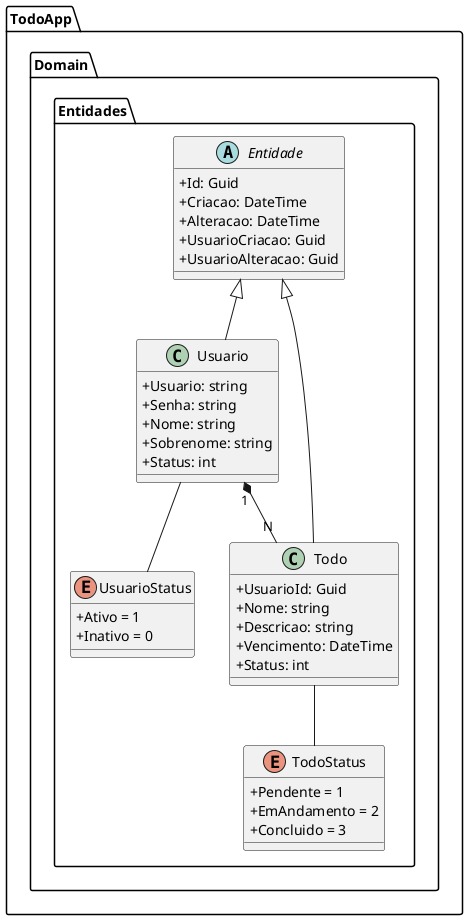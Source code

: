 @startuml TodoApp

skinparam classAttributeIconSize 0

namespace TodoApp.Domain.Entidades {
    abstract class Entidade {
        +Id: Guid
        +Criacao: DateTime
        +Alteracao: DateTime
        +UsuarioCriacao: Guid
        +UsuarioAlteracao: Guid
    }

    class Usuario {
        +Usuario: string
        +Senha: string
        +Nome: string
        +Sobrenome: string
        +Status: int
    }
    class Todo {
        +UsuarioId: Guid
        +Nome: string
        +Descricao: string
        +Vencimento: DateTime
        +Status: int
    }

    enum TodoStatus {
        +Pendente = 1
        +EmAndamento = 2
        +Concluido = 3
    }

    enum UsuarioStatus {
        +Ativo = 1
        +Inativo = 0
    }

    Entidade <|-- Usuario
    Entidade <|-- Todo

    Todo -- TodoStatus
    Usuario -- UsuarioStatus

    Usuario "1" *-- "N" Todo
}

@enduml